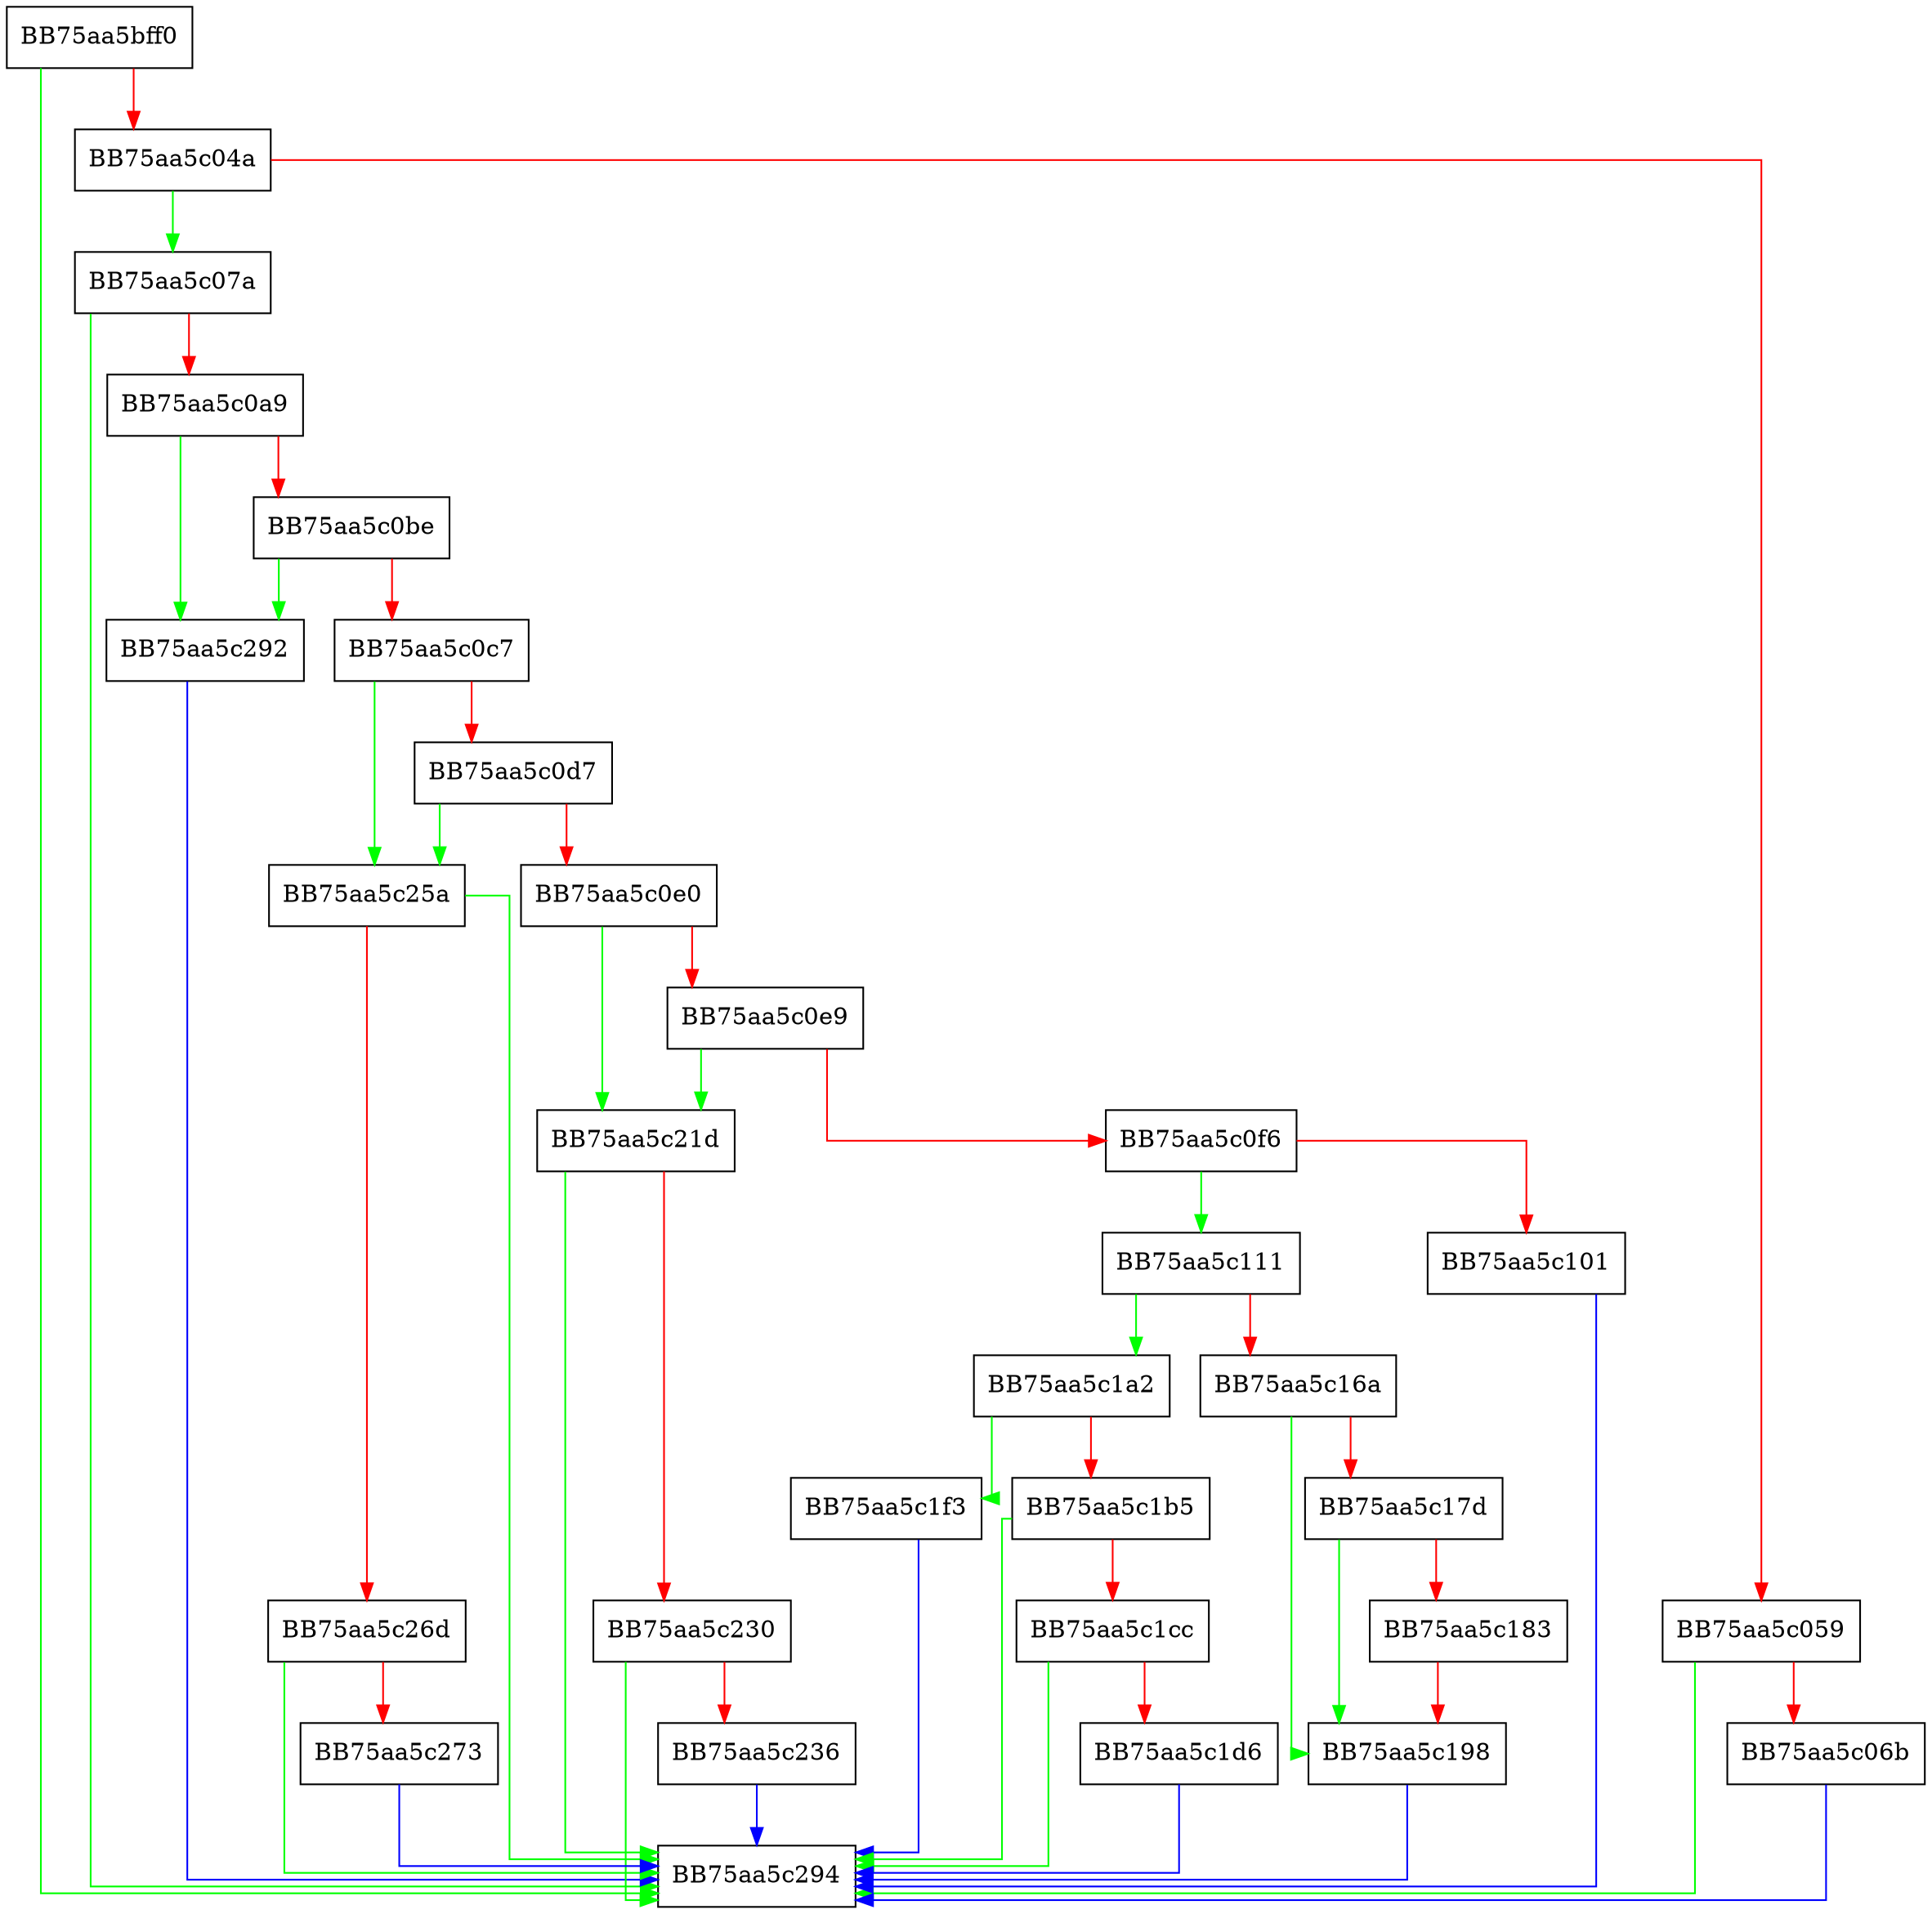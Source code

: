digraph DoUnpack {
  node [shape="box"];
  graph [splines=ortho];
  BB75aa5bff0 -> BB75aa5c294 [color="green"];
  BB75aa5bff0 -> BB75aa5c04a [color="red"];
  BB75aa5c04a -> BB75aa5c07a [color="green"];
  BB75aa5c04a -> BB75aa5c059 [color="red"];
  BB75aa5c059 -> BB75aa5c294 [color="green"];
  BB75aa5c059 -> BB75aa5c06b [color="red"];
  BB75aa5c06b -> BB75aa5c294 [color="blue"];
  BB75aa5c07a -> BB75aa5c294 [color="green"];
  BB75aa5c07a -> BB75aa5c0a9 [color="red"];
  BB75aa5c0a9 -> BB75aa5c292 [color="green"];
  BB75aa5c0a9 -> BB75aa5c0be [color="red"];
  BB75aa5c0be -> BB75aa5c292 [color="green"];
  BB75aa5c0be -> BB75aa5c0c7 [color="red"];
  BB75aa5c0c7 -> BB75aa5c25a [color="green"];
  BB75aa5c0c7 -> BB75aa5c0d7 [color="red"];
  BB75aa5c0d7 -> BB75aa5c25a [color="green"];
  BB75aa5c0d7 -> BB75aa5c0e0 [color="red"];
  BB75aa5c0e0 -> BB75aa5c21d [color="green"];
  BB75aa5c0e0 -> BB75aa5c0e9 [color="red"];
  BB75aa5c0e9 -> BB75aa5c21d [color="green"];
  BB75aa5c0e9 -> BB75aa5c0f6 [color="red"];
  BB75aa5c0f6 -> BB75aa5c111 [color="green"];
  BB75aa5c0f6 -> BB75aa5c101 [color="red"];
  BB75aa5c101 -> BB75aa5c294 [color="blue"];
  BB75aa5c111 -> BB75aa5c1a2 [color="green"];
  BB75aa5c111 -> BB75aa5c16a [color="red"];
  BB75aa5c16a -> BB75aa5c198 [color="green"];
  BB75aa5c16a -> BB75aa5c17d [color="red"];
  BB75aa5c17d -> BB75aa5c198 [color="green"];
  BB75aa5c17d -> BB75aa5c183 [color="red"];
  BB75aa5c183 -> BB75aa5c198 [color="red"];
  BB75aa5c198 -> BB75aa5c294 [color="blue"];
  BB75aa5c1a2 -> BB75aa5c1f3 [color="green"];
  BB75aa5c1a2 -> BB75aa5c1b5 [color="red"];
  BB75aa5c1b5 -> BB75aa5c294 [color="green"];
  BB75aa5c1b5 -> BB75aa5c1cc [color="red"];
  BB75aa5c1cc -> BB75aa5c294 [color="green"];
  BB75aa5c1cc -> BB75aa5c1d6 [color="red"];
  BB75aa5c1d6 -> BB75aa5c294 [color="blue"];
  BB75aa5c1f3 -> BB75aa5c294 [color="blue"];
  BB75aa5c21d -> BB75aa5c294 [color="green"];
  BB75aa5c21d -> BB75aa5c230 [color="red"];
  BB75aa5c230 -> BB75aa5c294 [color="green"];
  BB75aa5c230 -> BB75aa5c236 [color="red"];
  BB75aa5c236 -> BB75aa5c294 [color="blue"];
  BB75aa5c25a -> BB75aa5c294 [color="green"];
  BB75aa5c25a -> BB75aa5c26d [color="red"];
  BB75aa5c26d -> BB75aa5c294 [color="green"];
  BB75aa5c26d -> BB75aa5c273 [color="red"];
  BB75aa5c273 -> BB75aa5c294 [color="blue"];
  BB75aa5c292 -> BB75aa5c294 [color="blue"];
}